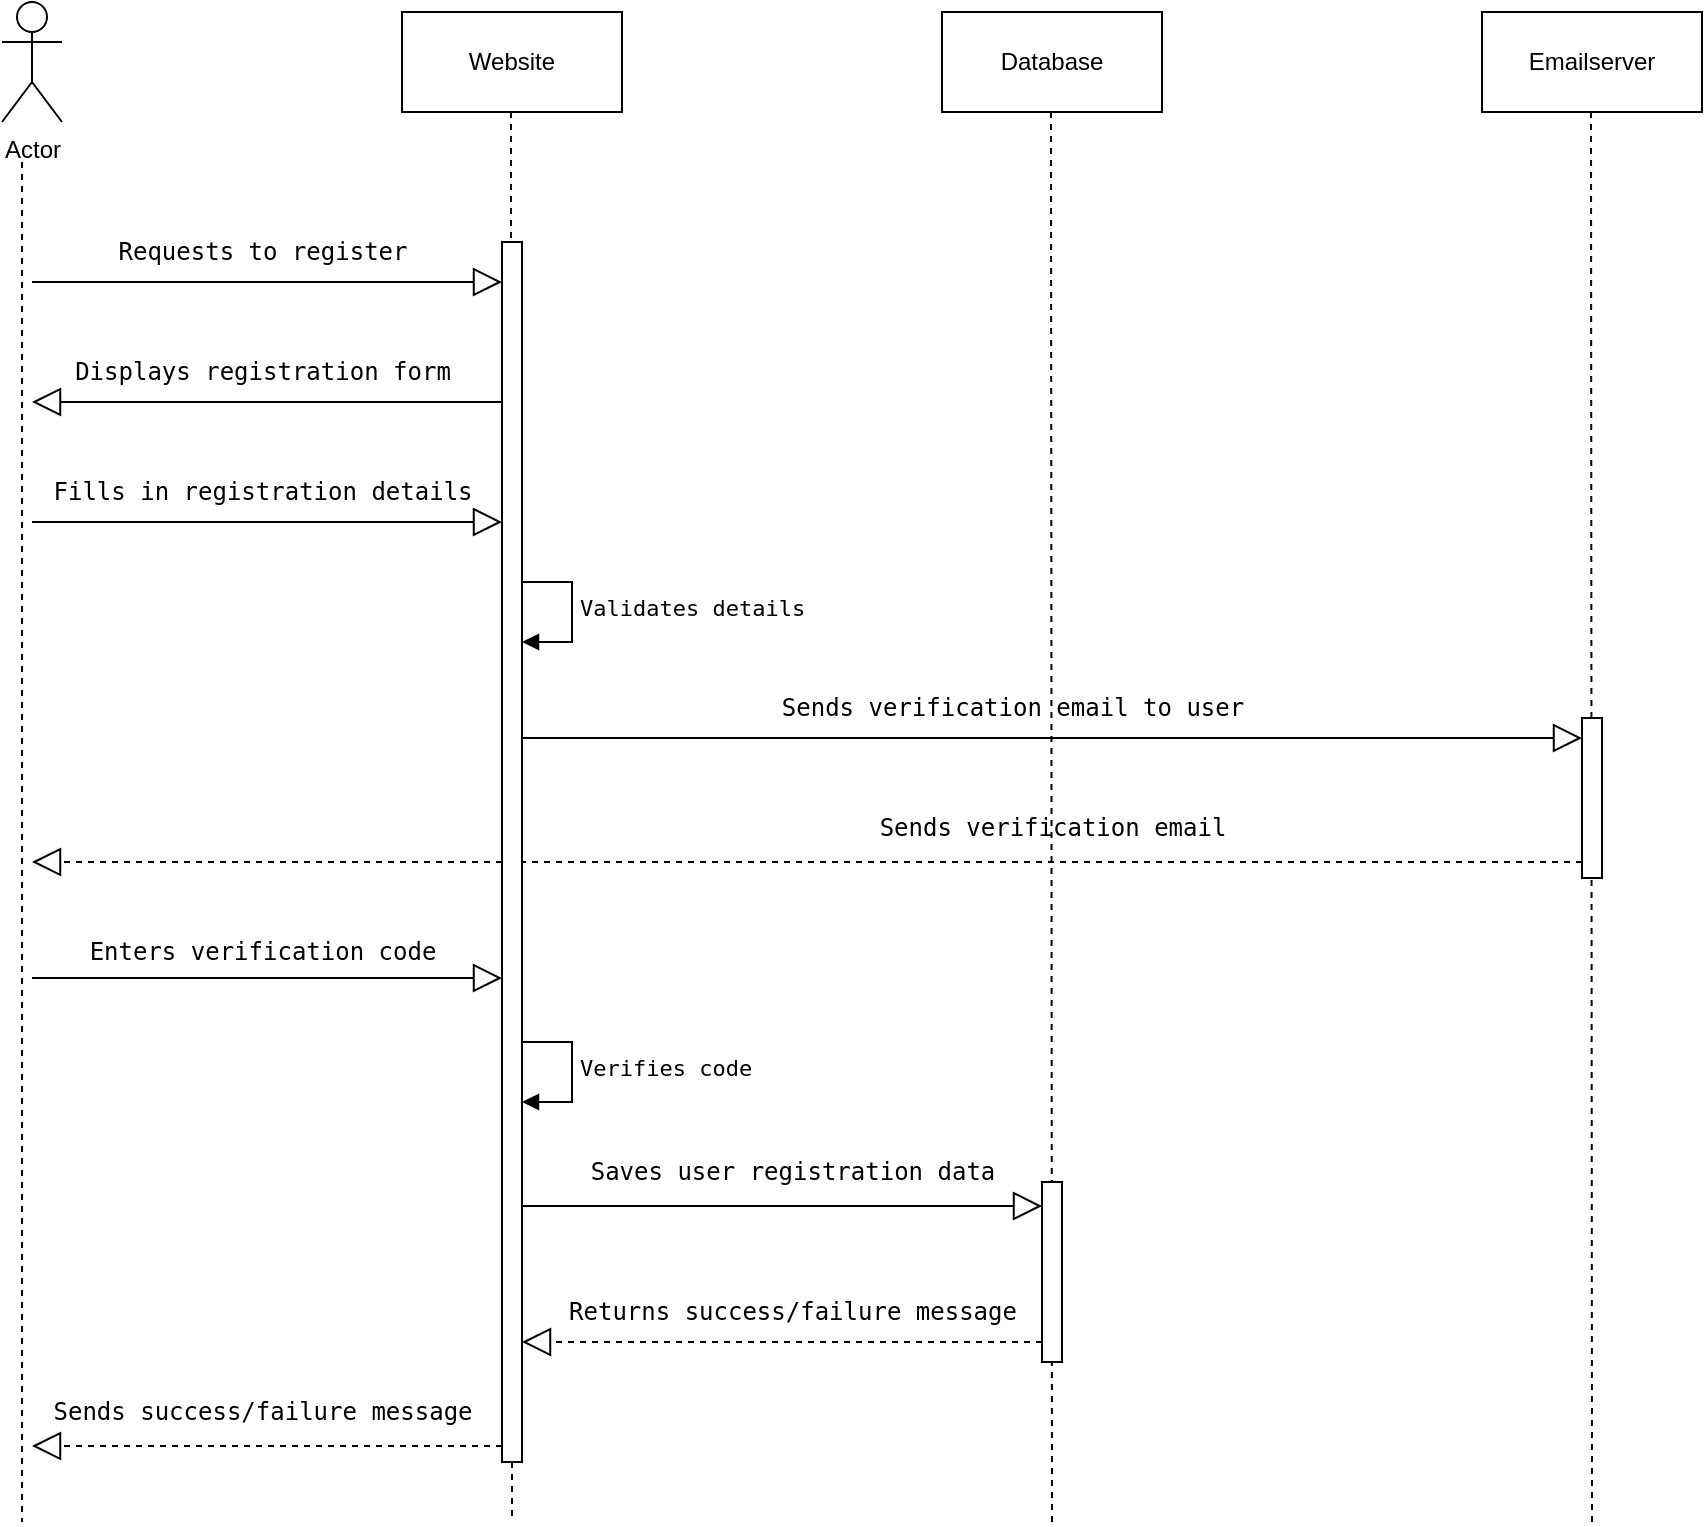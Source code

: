 <mxfile version="21.3.1" type="github">
  <diagram name="Page-1" id="tZlkTWftH07yYiyKr7K9">
    <mxGraphModel dx="954" dy="556" grid="1" gridSize="10" guides="1" tooltips="1" connect="1" arrows="1" fold="1" page="1" pageScale="1" pageWidth="1100" pageHeight="1700" math="0" shadow="0">
      <root>
        <mxCell id="0" />
        <mxCell id="1" parent="0" />
        <mxCell id="XwcD61JwCVb68gWnQBnJ-1" value="Actor" style="shape=umlActor;verticalLabelPosition=bottom;verticalAlign=top;html=1;outlineConnect=0;" vertex="1" parent="1">
          <mxGeometry x="90" y="40" width="30" height="60" as="geometry" />
        </mxCell>
        <mxCell id="XwcD61JwCVb68gWnQBnJ-9" value="Database" style="html=1;whiteSpace=wrap;" vertex="1" parent="1">
          <mxGeometry x="560" y="45" width="110" height="50" as="geometry" />
        </mxCell>
        <mxCell id="XwcD61JwCVb68gWnQBnJ-10" value="Website" style="html=1;whiteSpace=wrap;" vertex="1" parent="1">
          <mxGeometry x="290" y="45" width="110" height="50" as="geometry" />
        </mxCell>
        <mxCell id="XwcD61JwCVb68gWnQBnJ-11" value="Emailserver" style="html=1;whiteSpace=wrap;" vertex="1" parent="1">
          <mxGeometry x="830" y="45" width="110" height="50" as="geometry" />
        </mxCell>
        <mxCell id="XwcD61JwCVb68gWnQBnJ-12" value="" style="endArrow=none;dashed=1;endFill=0;endSize=12;html=1;rounded=0;" edge="1" parent="1">
          <mxGeometry width="160" relative="1" as="geometry">
            <mxPoint x="100" y="120" as="sourcePoint" />
            <mxPoint x="100" y="800" as="targetPoint" />
          </mxGeometry>
        </mxCell>
        <mxCell id="XwcD61JwCVb68gWnQBnJ-13" value="" style="endArrow=none;dashed=1;endFill=0;endSize=12;html=1;rounded=0;" edge="1" parent="1" source="XwcD61JwCVb68gWnQBnJ-43">
          <mxGeometry width="160" relative="1" as="geometry">
            <mxPoint x="344.5" y="95" as="sourcePoint" />
            <mxPoint x="345" y="800" as="targetPoint" />
          </mxGeometry>
        </mxCell>
        <mxCell id="XwcD61JwCVb68gWnQBnJ-14" value="" style="endArrow=none;dashed=1;endFill=0;endSize=12;html=1;rounded=0;" edge="1" parent="1">
          <mxGeometry width="160" relative="1" as="geometry">
            <mxPoint x="614.5" y="95" as="sourcePoint" />
            <mxPoint x="615" y="800" as="targetPoint" />
          </mxGeometry>
        </mxCell>
        <mxCell id="XwcD61JwCVb68gWnQBnJ-15" value="" style="endArrow=none;dashed=1;endFill=0;endSize=12;html=1;rounded=0;" edge="1" parent="1">
          <mxGeometry width="160" relative="1" as="geometry">
            <mxPoint x="884.5" y="95" as="sourcePoint" />
            <mxPoint x="885" y="800" as="targetPoint" />
          </mxGeometry>
        </mxCell>
        <mxCell id="XwcD61JwCVb68gWnQBnJ-16" value="&lt;pre&gt;&lt;code class=&quot;!whitespace-pre hljs language-sql&quot;&gt;Requests to register&lt;/code&gt;&lt;/pre&gt;" style="text;html=1;align=center;verticalAlign=middle;resizable=0;points=[];autosize=1;strokeColor=none;fillColor=none;" vertex="1" parent="1">
          <mxGeometry x="140" y="140" width="160" height="50" as="geometry" />
        </mxCell>
        <mxCell id="XwcD61JwCVb68gWnQBnJ-17" value="&lt;pre&gt;&lt;code class=&quot;!whitespace-pre hljs language-sql&quot;&gt;Displays registration form&lt;/code&gt;&lt;/pre&gt;" style="text;html=1;align=center;verticalAlign=middle;resizable=0;points=[];autosize=1;strokeColor=none;fillColor=none;" vertex="1" parent="1">
          <mxGeometry x="115" y="200" width="210" height="50" as="geometry" />
        </mxCell>
        <mxCell id="XwcD61JwCVb68gWnQBnJ-18" value="&lt;pre&gt;&lt;code class=&quot;!whitespace-pre hljs language-sql&quot;&gt;Fills in registration details&lt;/code&gt;&lt;/pre&gt;" style="text;html=1;align=center;verticalAlign=middle;resizable=0;points=[];autosize=1;strokeColor=none;fillColor=none;" vertex="1" parent="1">
          <mxGeometry x="105" y="260" width="230" height="50" as="geometry" />
        </mxCell>
        <mxCell id="XwcD61JwCVb68gWnQBnJ-19" value="&lt;pre&gt;&lt;code class=&quot;!whitespace-pre hljs language-sql&quot;&gt;Sends verification email to &lt;span class=&quot;hljs-keyword&quot;&gt;user&lt;/span&gt;&lt;/code&gt;&lt;/pre&gt;" style="text;html=1;align=center;verticalAlign=middle;resizable=0;points=[];autosize=1;strokeColor=none;fillColor=none;" vertex="1" parent="1">
          <mxGeometry x="470" y="368" width="250" height="50" as="geometry" />
        </mxCell>
        <mxCell id="XwcD61JwCVb68gWnQBnJ-20" value="&lt;pre&gt;&lt;code class=&quot;!whitespace-pre hljs language-sql&quot;&gt;Sends verification email&lt;/code&gt;&lt;/pre&gt;" style="text;html=1;align=center;verticalAlign=middle;resizable=0;points=[];autosize=1;strokeColor=none;fillColor=none;" vertex="1" parent="1">
          <mxGeometry x="520" y="428" width="190" height="50" as="geometry" />
        </mxCell>
        <mxCell id="XwcD61JwCVb68gWnQBnJ-22" value="&lt;pre&gt;&lt;code class=&quot;!whitespace-pre hljs language-sql&quot;&gt;Enters verification code&lt;/code&gt;&lt;/pre&gt;" style="text;html=1;align=center;verticalAlign=middle;resizable=0;points=[];autosize=1;strokeColor=none;fillColor=none;" vertex="1" parent="1">
          <mxGeometry x="125" y="490" width="190" height="50" as="geometry" />
        </mxCell>
        <mxCell id="XwcD61JwCVb68gWnQBnJ-23" value="&lt;pre&gt;&lt;code class=&quot;!whitespace-pre hljs language-sql&quot;&gt;Saves user registration data&lt;/code&gt;&lt;/pre&gt;" style="text;html=1;align=center;verticalAlign=middle;resizable=0;points=[];autosize=1;strokeColor=none;fillColor=none;" vertex="1" parent="1">
          <mxGeometry x="375" y="600" width="220" height="50" as="geometry" />
        </mxCell>
        <mxCell id="XwcD61JwCVb68gWnQBnJ-24" value="&lt;pre&gt;&lt;code class=&quot;!whitespace-pre hljs language-sql&quot;&gt;Returns success/failure message&lt;/code&gt;&lt;/pre&gt;" style="text;html=1;align=center;verticalAlign=middle;resizable=0;points=[];autosize=1;strokeColor=none;fillColor=none;" vertex="1" parent="1">
          <mxGeometry x="365" y="670" width="240" height="50" as="geometry" />
        </mxCell>
        <mxCell id="XwcD61JwCVb68gWnQBnJ-25" value="&lt;pre&gt;&lt;code class=&quot;!whitespace-pre hljs language-sql&quot;&gt;Sends success/failure message&lt;/code&gt;&lt;/pre&gt;" style="text;html=1;align=center;verticalAlign=middle;resizable=0;points=[];autosize=1;strokeColor=none;fillColor=none;" vertex="1" parent="1">
          <mxGeometry x="105" y="720" width="230" height="50" as="geometry" />
        </mxCell>
        <mxCell id="XwcD61JwCVb68gWnQBnJ-26" value="" style="endArrow=block;endFill=0;endSize=12;html=1;rounded=0;" edge="1" parent="1">
          <mxGeometry width="160" relative="1" as="geometry">
            <mxPoint x="105" y="180" as="sourcePoint" />
            <mxPoint x="340" y="180" as="targetPoint" />
          </mxGeometry>
        </mxCell>
        <mxCell id="XwcD61JwCVb68gWnQBnJ-27" value="" style="endArrow=block;endFill=0;endSize=12;html=1;rounded=0;" edge="1" parent="1">
          <mxGeometry width="160" relative="1" as="geometry">
            <mxPoint x="340" y="240" as="sourcePoint" />
            <mxPoint x="105" y="240" as="targetPoint" />
          </mxGeometry>
        </mxCell>
        <mxCell id="XwcD61JwCVb68gWnQBnJ-28" value="" style="endArrow=block;endFill=0;endSize=12;html=1;rounded=0;" edge="1" parent="1">
          <mxGeometry width="160" relative="1" as="geometry">
            <mxPoint x="105" y="300" as="sourcePoint" />
            <mxPoint x="340" y="300" as="targetPoint" />
          </mxGeometry>
        </mxCell>
        <mxCell id="XwcD61JwCVb68gWnQBnJ-31" value="&lt;pre&gt;&lt;code class=&quot;!whitespace-pre hljs language-sql&quot;&gt;Validates details&lt;/code&gt;&lt;/pre&gt;" style="html=1;align=left;spacingLeft=2;endArrow=block;rounded=0;edgeStyle=orthogonalEdgeStyle;curved=0;rounded=0;" edge="1" parent="1">
          <mxGeometry relative="1" as="geometry">
            <mxPoint x="345" y="330" as="sourcePoint" />
            <Array as="points">
              <mxPoint x="375" y="360" />
            </Array>
            <mxPoint x="350" y="360" as="targetPoint" />
          </mxGeometry>
        </mxCell>
        <mxCell id="XwcD61JwCVb68gWnQBnJ-32" value="" style="endArrow=block;endFill=0;endSize=12;html=1;rounded=0;" edge="1" parent="1">
          <mxGeometry width="160" relative="1" as="geometry">
            <mxPoint x="350" y="408" as="sourcePoint" />
            <mxPoint x="880" y="408" as="targetPoint" />
          </mxGeometry>
        </mxCell>
        <mxCell id="XwcD61JwCVb68gWnQBnJ-33" value="" style="endArrow=block;dashed=1;endFill=0;endSize=12;html=1;rounded=0;" edge="1" parent="1" source="XwcD61JwCVb68gWnQBnJ-39">
          <mxGeometry width="160" relative="1" as="geometry">
            <mxPoint x="875" y="470" as="sourcePoint" />
            <mxPoint x="105" y="470" as="targetPoint" />
          </mxGeometry>
        </mxCell>
        <mxCell id="XwcD61JwCVb68gWnQBnJ-34" value="" style="endArrow=block;endFill=0;endSize=12;html=1;rounded=0;" edge="1" parent="1">
          <mxGeometry width="160" relative="1" as="geometry">
            <mxPoint x="105" y="528" as="sourcePoint" />
            <mxPoint x="340" y="528" as="targetPoint" />
          </mxGeometry>
        </mxCell>
        <mxCell id="XwcD61JwCVb68gWnQBnJ-35" value="" style="endArrow=block;endFill=0;endSize=12;html=1;rounded=0;" edge="1" parent="1">
          <mxGeometry width="160" relative="1" as="geometry">
            <mxPoint x="350" y="642" as="sourcePoint" />
            <mxPoint x="610" y="642" as="targetPoint" />
          </mxGeometry>
        </mxCell>
        <mxCell id="XwcD61JwCVb68gWnQBnJ-36" value="" style="endArrow=block;dashed=1;endFill=0;endSize=12;html=1;rounded=0;" edge="1" parent="1">
          <mxGeometry width="160" relative="1" as="geometry">
            <mxPoint x="610" y="710" as="sourcePoint" />
            <mxPoint x="350" y="710" as="targetPoint" />
          </mxGeometry>
        </mxCell>
        <mxCell id="XwcD61JwCVb68gWnQBnJ-37" value="" style="endArrow=block;dashed=1;endFill=0;endSize=12;html=1;rounded=0;" edge="1" parent="1">
          <mxGeometry width="160" relative="1" as="geometry">
            <mxPoint x="340" y="762" as="sourcePoint" />
            <mxPoint x="105" y="762" as="targetPoint" />
          </mxGeometry>
        </mxCell>
        <mxCell id="XwcD61JwCVb68gWnQBnJ-39" value="" style="html=1;points=[];perimeter=orthogonalPerimeter;outlineConnect=0;targetShapes=umlLifeline;portConstraint=eastwest;newEdgeStyle={&quot;edgeStyle&quot;:&quot;elbowEdgeStyle&quot;,&quot;elbow&quot;:&quot;vertical&quot;,&quot;curved&quot;:0,&quot;rounded&quot;:0};" vertex="1" parent="1">
          <mxGeometry x="880" y="398" width="10" height="80" as="geometry" />
        </mxCell>
        <mxCell id="XwcD61JwCVb68gWnQBnJ-41" value="&lt;pre&gt;&lt;code class=&quot;!whitespace-pre hljs language-sql&quot;&gt;Verifies code&lt;/code&gt;&lt;/pre&gt;" style="html=1;align=left;spacingLeft=2;endArrow=block;rounded=0;edgeStyle=orthogonalEdgeStyle;curved=0;rounded=0;" edge="1" parent="1">
          <mxGeometry relative="1" as="geometry">
            <mxPoint x="345" y="560" as="sourcePoint" />
            <Array as="points">
              <mxPoint x="375" y="590" />
            </Array>
            <mxPoint x="350" y="590" as="targetPoint" />
          </mxGeometry>
        </mxCell>
        <mxCell id="XwcD61JwCVb68gWnQBnJ-44" value="" style="endArrow=none;dashed=1;endFill=0;endSize=12;html=1;rounded=0;" edge="1" parent="1" target="XwcD61JwCVb68gWnQBnJ-43">
          <mxGeometry width="160" relative="1" as="geometry">
            <mxPoint x="344.5" y="95" as="sourcePoint" />
            <mxPoint x="345" y="800" as="targetPoint" />
          </mxGeometry>
        </mxCell>
        <mxCell id="XwcD61JwCVb68gWnQBnJ-43" value="" style="html=1;points=[];perimeter=orthogonalPerimeter;outlineConnect=0;targetShapes=umlLifeline;portConstraint=eastwest;newEdgeStyle={&quot;edgeStyle&quot;:&quot;elbowEdgeStyle&quot;,&quot;elbow&quot;:&quot;vertical&quot;,&quot;curved&quot;:0,&quot;rounded&quot;:0};" vertex="1" parent="1">
          <mxGeometry x="340" y="160" width="10" height="610" as="geometry" />
        </mxCell>
        <mxCell id="XwcD61JwCVb68gWnQBnJ-45" value="" style="html=1;points=[];perimeter=orthogonalPerimeter;outlineConnect=0;targetShapes=umlLifeline;portConstraint=eastwest;newEdgeStyle={&quot;edgeStyle&quot;:&quot;elbowEdgeStyle&quot;,&quot;elbow&quot;:&quot;vertical&quot;,&quot;curved&quot;:0,&quot;rounded&quot;:0};" vertex="1" parent="1">
          <mxGeometry x="610" y="630" width="10" height="90" as="geometry" />
        </mxCell>
      </root>
    </mxGraphModel>
  </diagram>
</mxfile>
